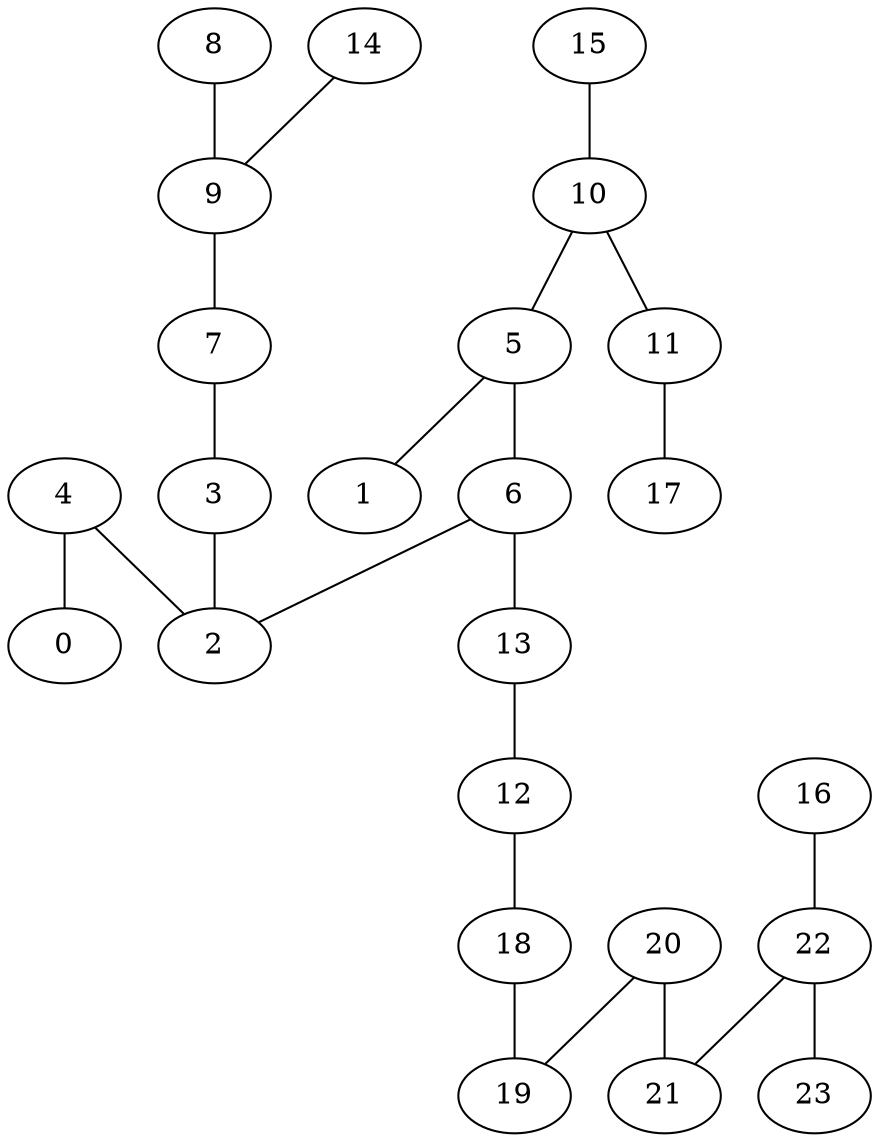 graph {
	0
	1
	2
	3
	4
	5
	6
	7
	8
	9
	10
	11
	12
	13
	14
	15
	16
	17
	18
	19
	20
	21
	22
	23
	3 -- 2
	4 -- 2
	5 -- 1
	4 -- 0
	5 -- 6
	7 -- 3
	6 -- 2
	9 -- 7
	8 -- 9
	10 -- 5
	10 -- 11
	6 -- 13
	13 -- 12
	14 -- 9
	15 -- 10
	11 -- 17
	12 -- 18
	18 -- 19
	20 -- 19
	20 -- 21
	16 -- 22
	22 -- 21
	22 -- 23
}